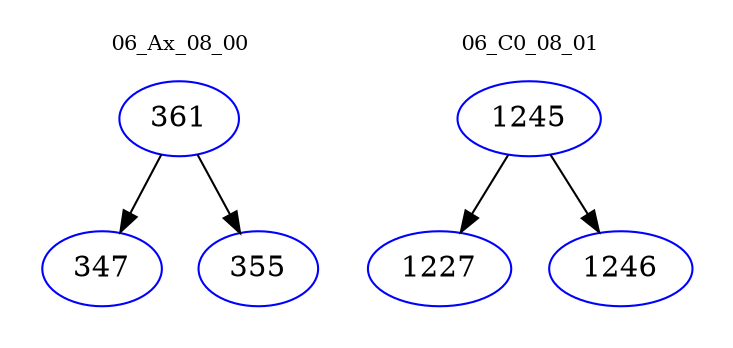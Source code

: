 digraph{
subgraph cluster_0 {
color = white
label = "06_Ax_08_00";
fontsize=10;
T0_361 [label="361", color="blue"]
T0_361 -> T0_347 [color="black"]
T0_347 [label="347", color="blue"]
T0_361 -> T0_355 [color="black"]
T0_355 [label="355", color="blue"]
}
subgraph cluster_1 {
color = white
label = "06_C0_08_01";
fontsize=10;
T1_1245 [label="1245", color="blue"]
T1_1245 -> T1_1227 [color="black"]
T1_1227 [label="1227", color="blue"]
T1_1245 -> T1_1246 [color="black"]
T1_1246 [label="1246", color="blue"]
}
}
